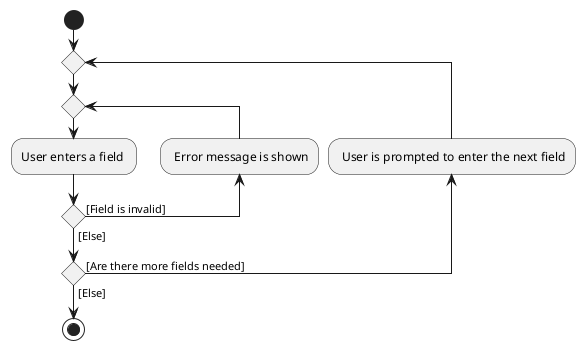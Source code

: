 @startuml
start
repeat
repeat
  :User enters a field ;
backward: Error message is shown;
repeat while () is ([Field is invalid]) not ([Else])
backward: User is prompted to enter the next field;
repeat while () is ([Are there more fields needed]) not ([Else])
stop
@enduml
